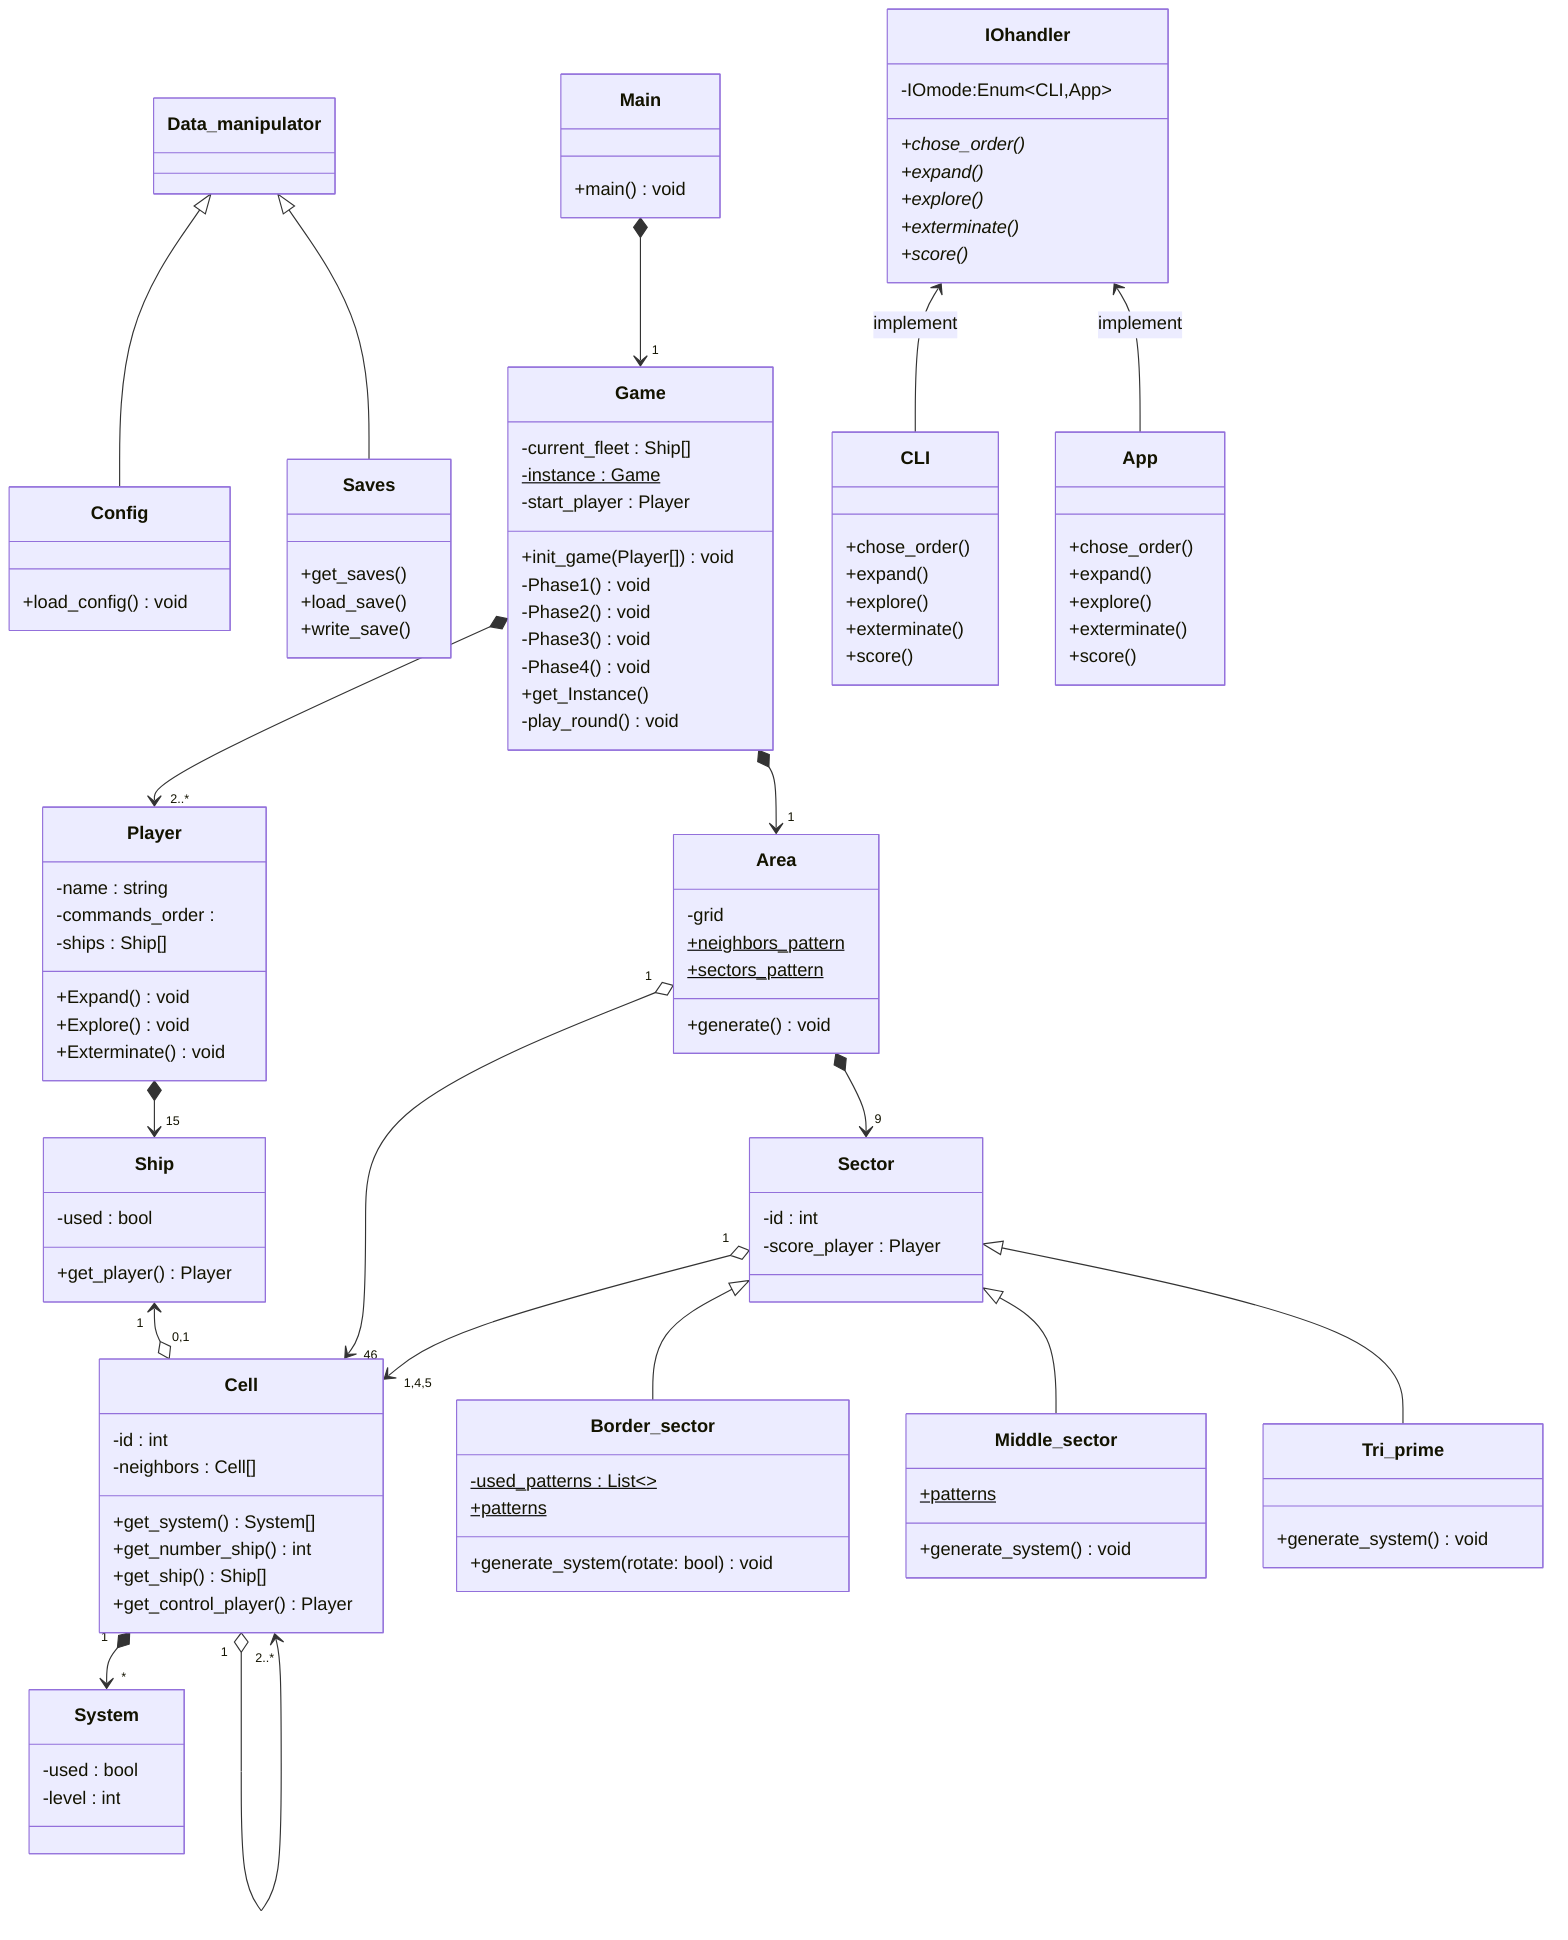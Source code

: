 classDiagram
    class Main {
        +main() void
    }
    class Data_manipulator {
    }
    class Config {
        +load_config() void
    }
    class Saves {
        +get_saves()
        +load_save()
        +write_save()
    }
    Data_manipulator <|-- Config
    Data_manipulator <|-- Saves

    class Game {
        +init_game(Player[]) void
        -current_fleet : Ship[]
        -Phase1() void
        -Phase2() void
        -Phase3() void
        -Phase4() void
        %% phase 4 pour la phase de score
        +get_Instance()
        -instance : Game$
        -play_round() void
        -start_player : Player
    }
    class Player {
        -name : string
        -commands_order :
        %% je sais pas quoi mettre en type
        -ships : Ship[]
        +Expand() void
        +Explore() void
        +Exterminate() void
    }
    class Area {
        -grid
        +neighbors_pattern$
        +sectors_pattern$
        +generate() void
    }
    class Sector {
        -id : int
        -score_player : Player
    }
    class Border_sector {
        -used_patterns : List~~$
        +patterns$
        +generate_system(rotate: bool) void
    }
    class Middle_sector {
        +patterns$
        +generate_system() void
        %% se rotate aléatoirement
    }
    class Tri_prime {
        +generate_system() void
    }
    class System {
        -used : bool
        -level : int
    }
    class Ship {
        -used : bool
        +get_player() Player
    }
    class Cell {
        -id : int
        -neighbors : Cell[]
        +get_system() System[]
        +get_number_ship() int
        +get_ship() Ship[]
        +get_control_player() Player
    }

    Game *--> "2..*" Player
    Game *--> "1" Area
    Main *--> "1" Game
    Area "1" o--> "46" Cell
    Sector "1" o--> "1,4,5" Cell
    Sector <|-- Border_sector
    Sector <|-- Middle_sector
    Sector <|-- Tri_prime
    Cell "1" *--> "*" System
    Player *--> "15" Ship
    Area *--> "9" Sector
    Ship "1" <--o "0,1" Cell
    Cell "1" o--> "2..*" Cell

    class IOhandler {
        -IOmode:Enum~CLI,App~
        +chose_order()*
        +expand()*
        +explore()*
        +exterminate()*
        +score()*
    }
    class CLI {
        +chose_order()
        +expand()
        +explore()
        +exterminate()
        +score()
    }
    class App {
        +chose_order()
        +expand()
        +explore()
        +exterminate()
        +score()
    }
    IOhandler <-- CLI : implement
    IOhandler <-- App : implement